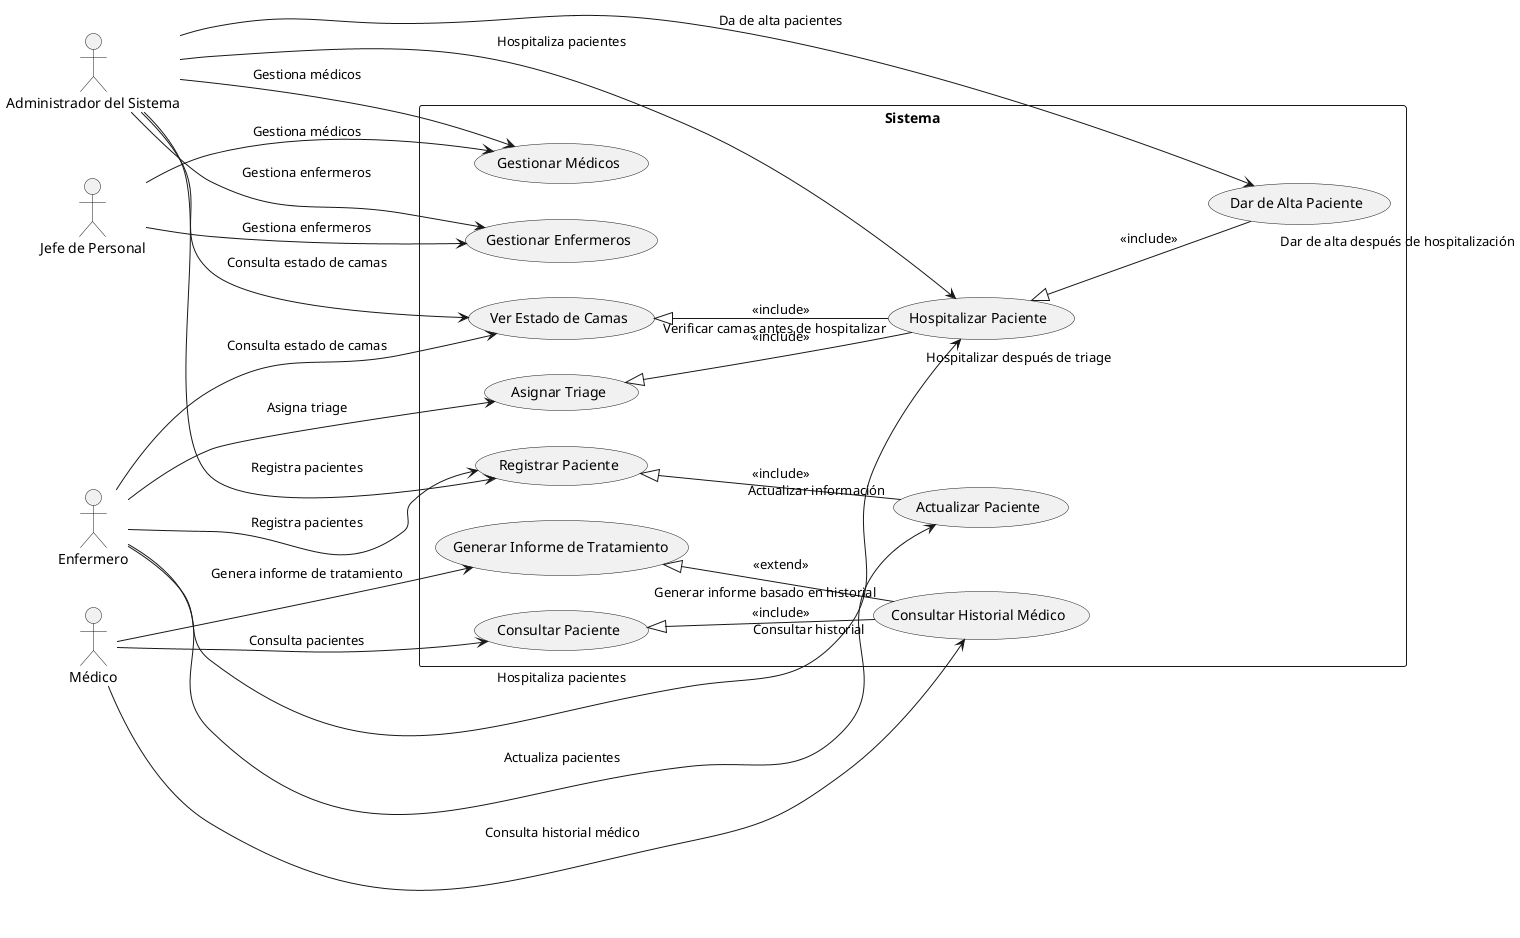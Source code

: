 @startuml
left to right direction
skinparam packageStyle rectangle

actor "Jefe de Personal" as Jefe
actor "Enfermero" as Enfermero
actor "Médico" as Medico
actor "Administrador del Sistema" as Admin

rectangle Sistema {
    usecase "Gestionar Médicos" as UC1
    usecase "Gestionar Enfermeros" as UC2
    usecase "Registrar Paciente" as UC3
    usecase "Actualizar Paciente" as UC4
    usecase "Asignar Triage" as UC5
    usecase "Consultar Paciente" as UC6
    usecase "Hospitalizar Paciente" as UC7
    usecase "Dar de Alta Paciente" as UC8
    usecase "Consultar Historial Médico" as UC9
    usecase "Generar Informe de Tratamiento" as UC10
    usecase "Ver Estado de Camas" as UC11
}

' Relaciones del Jefe de Personal
Jefe --> UC1 : "Gestiona médicos"
Jefe --> UC2 : "Gestiona enfermeros"

' Relaciones del Enfermero
Enfermero --> UC3 : "Registra pacientes"
Enfermero --> UC4 : "Actualiza pacientes"
Enfermero --> UC5 : "Asigna triage"
Enfermero --> UC7 : "Hospitaliza pacientes"
Enfermero --> UC11 : "Consulta estado de camas"

' Relaciones del Médico
Medico --> UC6 : "Consulta pacientes"
Medico --> UC9 : "Consulta historial médico"
Medico --> UC10 : "Genera informe de tratamiento"

' Relaciones del Administrador del Sistema
Admin --> UC1 : "Gestiona médicos"
Admin --> UC2 : "Gestiona enfermeros"
Admin --> UC3 : "Registra pacientes"
Admin --> UC7 : "Hospitaliza pacientes"
Admin --> UC8 : "Da de alta pacientes"
Admin --> UC11 : "Consulta estado de camas"

' Relaciones entre casos de uso
UC3 <|-- UC4 : <<include>> "Actualizar información"
UC5 <|-- UC7 : <<include>> "Hospitalizar después de triage"
UC7 <|-- UC8 : <<include>> "Dar de alta después de hospitalización"
UC6 <|-- UC9 : <<include>> "Consultar historial"
UC10 <|-- UC9 : <<extend>> "Generar informe basado en historial"
UC11 <|-- UC7 : <<include>> "Verificar camas antes de hospitalizar"

@enduml